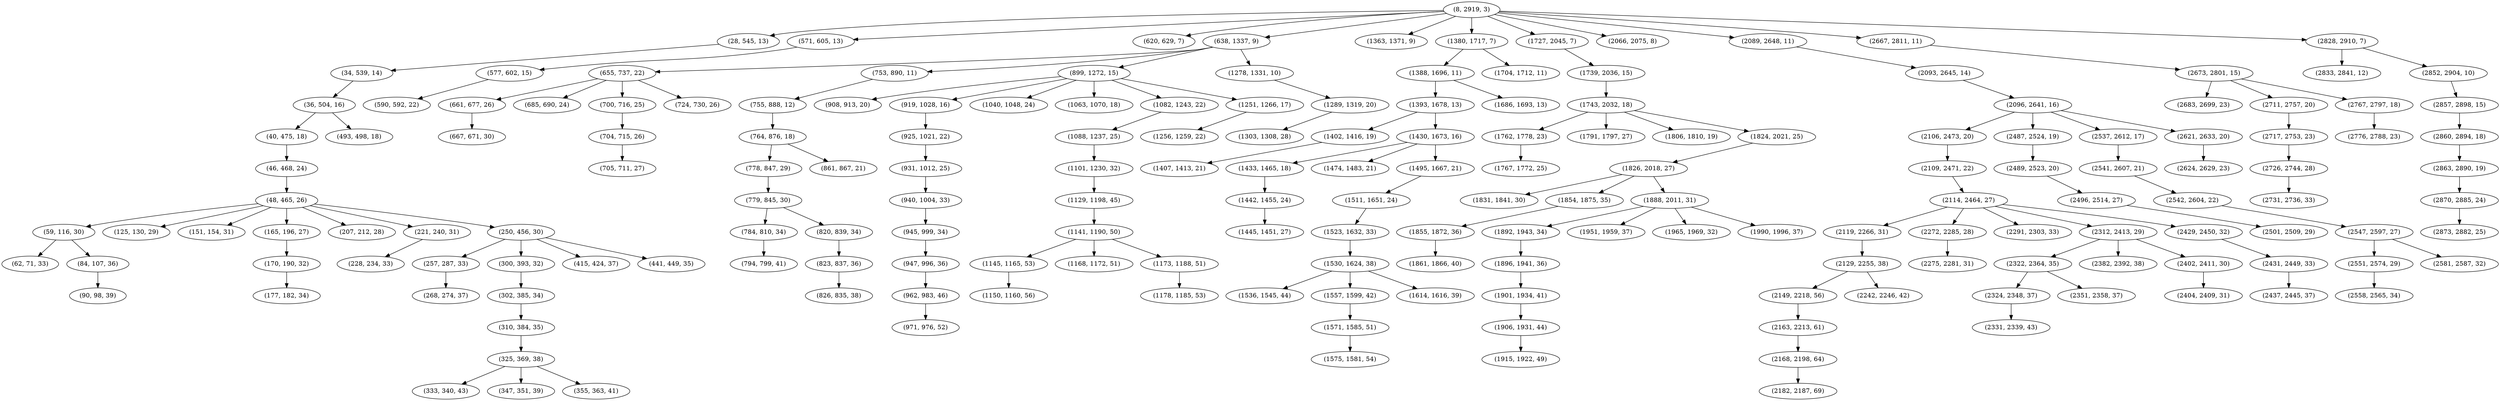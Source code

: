 digraph tree {
    "(8, 2919, 3)";
    "(28, 545, 13)";
    "(34, 539, 14)";
    "(36, 504, 16)";
    "(40, 475, 18)";
    "(46, 468, 24)";
    "(48, 465, 26)";
    "(59, 116, 30)";
    "(62, 71, 33)";
    "(84, 107, 36)";
    "(90, 98, 39)";
    "(125, 130, 29)";
    "(151, 154, 31)";
    "(165, 196, 27)";
    "(170, 190, 32)";
    "(177, 182, 34)";
    "(207, 212, 28)";
    "(221, 240, 31)";
    "(228, 234, 33)";
    "(250, 456, 30)";
    "(257, 287, 33)";
    "(268, 274, 37)";
    "(300, 393, 32)";
    "(302, 385, 34)";
    "(310, 384, 35)";
    "(325, 369, 38)";
    "(333, 340, 43)";
    "(347, 351, 39)";
    "(355, 363, 41)";
    "(415, 424, 37)";
    "(441, 449, 35)";
    "(493, 498, 18)";
    "(571, 605, 13)";
    "(577, 602, 15)";
    "(590, 592, 22)";
    "(620, 629, 7)";
    "(638, 1337, 9)";
    "(655, 737, 22)";
    "(661, 677, 26)";
    "(667, 671, 30)";
    "(685, 690, 24)";
    "(700, 716, 25)";
    "(704, 715, 26)";
    "(705, 711, 27)";
    "(724, 730, 26)";
    "(753, 890, 11)";
    "(755, 888, 12)";
    "(764, 876, 18)";
    "(778, 847, 29)";
    "(779, 845, 30)";
    "(784, 810, 34)";
    "(794, 799, 41)";
    "(820, 839, 34)";
    "(823, 837, 36)";
    "(826, 835, 38)";
    "(861, 867, 21)";
    "(899, 1272, 15)";
    "(908, 913, 20)";
    "(919, 1028, 16)";
    "(925, 1021, 22)";
    "(931, 1012, 25)";
    "(940, 1004, 33)";
    "(945, 999, 34)";
    "(947, 996, 36)";
    "(962, 983, 46)";
    "(971, 976, 52)";
    "(1040, 1048, 24)";
    "(1063, 1070, 18)";
    "(1082, 1243, 22)";
    "(1088, 1237, 25)";
    "(1101, 1230, 32)";
    "(1129, 1198, 45)";
    "(1141, 1190, 50)";
    "(1145, 1165, 53)";
    "(1150, 1160, 56)";
    "(1168, 1172, 51)";
    "(1173, 1188, 51)";
    "(1178, 1185, 53)";
    "(1251, 1266, 17)";
    "(1256, 1259, 22)";
    "(1278, 1331, 10)";
    "(1289, 1319, 20)";
    "(1303, 1308, 28)";
    "(1363, 1371, 9)";
    "(1380, 1717, 7)";
    "(1388, 1696, 11)";
    "(1393, 1678, 13)";
    "(1402, 1416, 19)";
    "(1407, 1413, 21)";
    "(1430, 1673, 16)";
    "(1433, 1465, 18)";
    "(1442, 1455, 24)";
    "(1445, 1451, 27)";
    "(1474, 1483, 21)";
    "(1495, 1667, 21)";
    "(1511, 1651, 24)";
    "(1523, 1632, 33)";
    "(1530, 1624, 38)";
    "(1536, 1545, 44)";
    "(1557, 1599, 42)";
    "(1571, 1585, 51)";
    "(1575, 1581, 54)";
    "(1614, 1616, 39)";
    "(1686, 1693, 13)";
    "(1704, 1712, 11)";
    "(1727, 2045, 7)";
    "(1739, 2036, 15)";
    "(1743, 2032, 18)";
    "(1762, 1778, 23)";
    "(1767, 1772, 25)";
    "(1791, 1797, 27)";
    "(1806, 1810, 19)";
    "(1824, 2021, 25)";
    "(1826, 2018, 27)";
    "(1831, 1841, 30)";
    "(1854, 1875, 35)";
    "(1855, 1872, 36)";
    "(1861, 1866, 40)";
    "(1888, 2011, 31)";
    "(1892, 1943, 34)";
    "(1896, 1941, 36)";
    "(1901, 1934, 41)";
    "(1906, 1931, 44)";
    "(1915, 1922, 49)";
    "(1951, 1959, 37)";
    "(1965, 1969, 32)";
    "(1990, 1996, 37)";
    "(2066, 2075, 8)";
    "(2089, 2648, 11)";
    "(2093, 2645, 14)";
    "(2096, 2641, 16)";
    "(2106, 2473, 20)";
    "(2109, 2471, 22)";
    "(2114, 2464, 27)";
    "(2119, 2266, 31)";
    "(2129, 2255, 38)";
    "(2149, 2218, 56)";
    "(2163, 2213, 61)";
    "(2168, 2198, 64)";
    "(2182, 2187, 69)";
    "(2242, 2246, 42)";
    "(2272, 2285, 28)";
    "(2275, 2281, 31)";
    "(2291, 2303, 33)";
    "(2312, 2413, 29)";
    "(2322, 2364, 35)";
    "(2324, 2348, 37)";
    "(2331, 2339, 43)";
    "(2351, 2358, 37)";
    "(2382, 2392, 38)";
    "(2402, 2411, 30)";
    "(2404, 2409, 31)";
    "(2429, 2450, 32)";
    "(2431, 2449, 33)";
    "(2437, 2445, 37)";
    "(2487, 2524, 19)";
    "(2489, 2523, 20)";
    "(2496, 2514, 27)";
    "(2501, 2509, 29)";
    "(2537, 2612, 17)";
    "(2541, 2607, 21)";
    "(2542, 2604, 22)";
    "(2547, 2597, 27)";
    "(2551, 2574, 29)";
    "(2558, 2565, 34)";
    "(2581, 2587, 32)";
    "(2621, 2633, 20)";
    "(2624, 2629, 23)";
    "(2667, 2811, 11)";
    "(2673, 2801, 15)";
    "(2683, 2699, 23)";
    "(2711, 2757, 20)";
    "(2717, 2753, 23)";
    "(2726, 2744, 28)";
    "(2731, 2736, 33)";
    "(2767, 2797, 18)";
    "(2776, 2788, 23)";
    "(2828, 2910, 7)";
    "(2833, 2841, 12)";
    "(2852, 2904, 10)";
    "(2857, 2898, 15)";
    "(2860, 2894, 18)";
    "(2863, 2890, 19)";
    "(2870, 2885, 24)";
    "(2873, 2882, 25)";
    "(8, 2919, 3)" -> "(28, 545, 13)";
    "(8, 2919, 3)" -> "(571, 605, 13)";
    "(8, 2919, 3)" -> "(620, 629, 7)";
    "(8, 2919, 3)" -> "(638, 1337, 9)";
    "(8, 2919, 3)" -> "(1363, 1371, 9)";
    "(8, 2919, 3)" -> "(1380, 1717, 7)";
    "(8, 2919, 3)" -> "(1727, 2045, 7)";
    "(8, 2919, 3)" -> "(2066, 2075, 8)";
    "(8, 2919, 3)" -> "(2089, 2648, 11)";
    "(8, 2919, 3)" -> "(2667, 2811, 11)";
    "(8, 2919, 3)" -> "(2828, 2910, 7)";
    "(28, 545, 13)" -> "(34, 539, 14)";
    "(34, 539, 14)" -> "(36, 504, 16)";
    "(36, 504, 16)" -> "(40, 475, 18)";
    "(36, 504, 16)" -> "(493, 498, 18)";
    "(40, 475, 18)" -> "(46, 468, 24)";
    "(46, 468, 24)" -> "(48, 465, 26)";
    "(48, 465, 26)" -> "(59, 116, 30)";
    "(48, 465, 26)" -> "(125, 130, 29)";
    "(48, 465, 26)" -> "(151, 154, 31)";
    "(48, 465, 26)" -> "(165, 196, 27)";
    "(48, 465, 26)" -> "(207, 212, 28)";
    "(48, 465, 26)" -> "(221, 240, 31)";
    "(48, 465, 26)" -> "(250, 456, 30)";
    "(59, 116, 30)" -> "(62, 71, 33)";
    "(59, 116, 30)" -> "(84, 107, 36)";
    "(84, 107, 36)" -> "(90, 98, 39)";
    "(165, 196, 27)" -> "(170, 190, 32)";
    "(170, 190, 32)" -> "(177, 182, 34)";
    "(221, 240, 31)" -> "(228, 234, 33)";
    "(250, 456, 30)" -> "(257, 287, 33)";
    "(250, 456, 30)" -> "(300, 393, 32)";
    "(250, 456, 30)" -> "(415, 424, 37)";
    "(250, 456, 30)" -> "(441, 449, 35)";
    "(257, 287, 33)" -> "(268, 274, 37)";
    "(300, 393, 32)" -> "(302, 385, 34)";
    "(302, 385, 34)" -> "(310, 384, 35)";
    "(310, 384, 35)" -> "(325, 369, 38)";
    "(325, 369, 38)" -> "(333, 340, 43)";
    "(325, 369, 38)" -> "(347, 351, 39)";
    "(325, 369, 38)" -> "(355, 363, 41)";
    "(571, 605, 13)" -> "(577, 602, 15)";
    "(577, 602, 15)" -> "(590, 592, 22)";
    "(638, 1337, 9)" -> "(655, 737, 22)";
    "(638, 1337, 9)" -> "(753, 890, 11)";
    "(638, 1337, 9)" -> "(899, 1272, 15)";
    "(638, 1337, 9)" -> "(1278, 1331, 10)";
    "(655, 737, 22)" -> "(661, 677, 26)";
    "(655, 737, 22)" -> "(685, 690, 24)";
    "(655, 737, 22)" -> "(700, 716, 25)";
    "(655, 737, 22)" -> "(724, 730, 26)";
    "(661, 677, 26)" -> "(667, 671, 30)";
    "(700, 716, 25)" -> "(704, 715, 26)";
    "(704, 715, 26)" -> "(705, 711, 27)";
    "(753, 890, 11)" -> "(755, 888, 12)";
    "(755, 888, 12)" -> "(764, 876, 18)";
    "(764, 876, 18)" -> "(778, 847, 29)";
    "(764, 876, 18)" -> "(861, 867, 21)";
    "(778, 847, 29)" -> "(779, 845, 30)";
    "(779, 845, 30)" -> "(784, 810, 34)";
    "(779, 845, 30)" -> "(820, 839, 34)";
    "(784, 810, 34)" -> "(794, 799, 41)";
    "(820, 839, 34)" -> "(823, 837, 36)";
    "(823, 837, 36)" -> "(826, 835, 38)";
    "(899, 1272, 15)" -> "(908, 913, 20)";
    "(899, 1272, 15)" -> "(919, 1028, 16)";
    "(899, 1272, 15)" -> "(1040, 1048, 24)";
    "(899, 1272, 15)" -> "(1063, 1070, 18)";
    "(899, 1272, 15)" -> "(1082, 1243, 22)";
    "(899, 1272, 15)" -> "(1251, 1266, 17)";
    "(919, 1028, 16)" -> "(925, 1021, 22)";
    "(925, 1021, 22)" -> "(931, 1012, 25)";
    "(931, 1012, 25)" -> "(940, 1004, 33)";
    "(940, 1004, 33)" -> "(945, 999, 34)";
    "(945, 999, 34)" -> "(947, 996, 36)";
    "(947, 996, 36)" -> "(962, 983, 46)";
    "(962, 983, 46)" -> "(971, 976, 52)";
    "(1082, 1243, 22)" -> "(1088, 1237, 25)";
    "(1088, 1237, 25)" -> "(1101, 1230, 32)";
    "(1101, 1230, 32)" -> "(1129, 1198, 45)";
    "(1129, 1198, 45)" -> "(1141, 1190, 50)";
    "(1141, 1190, 50)" -> "(1145, 1165, 53)";
    "(1141, 1190, 50)" -> "(1168, 1172, 51)";
    "(1141, 1190, 50)" -> "(1173, 1188, 51)";
    "(1145, 1165, 53)" -> "(1150, 1160, 56)";
    "(1173, 1188, 51)" -> "(1178, 1185, 53)";
    "(1251, 1266, 17)" -> "(1256, 1259, 22)";
    "(1278, 1331, 10)" -> "(1289, 1319, 20)";
    "(1289, 1319, 20)" -> "(1303, 1308, 28)";
    "(1380, 1717, 7)" -> "(1388, 1696, 11)";
    "(1380, 1717, 7)" -> "(1704, 1712, 11)";
    "(1388, 1696, 11)" -> "(1393, 1678, 13)";
    "(1388, 1696, 11)" -> "(1686, 1693, 13)";
    "(1393, 1678, 13)" -> "(1402, 1416, 19)";
    "(1393, 1678, 13)" -> "(1430, 1673, 16)";
    "(1402, 1416, 19)" -> "(1407, 1413, 21)";
    "(1430, 1673, 16)" -> "(1433, 1465, 18)";
    "(1430, 1673, 16)" -> "(1474, 1483, 21)";
    "(1430, 1673, 16)" -> "(1495, 1667, 21)";
    "(1433, 1465, 18)" -> "(1442, 1455, 24)";
    "(1442, 1455, 24)" -> "(1445, 1451, 27)";
    "(1495, 1667, 21)" -> "(1511, 1651, 24)";
    "(1511, 1651, 24)" -> "(1523, 1632, 33)";
    "(1523, 1632, 33)" -> "(1530, 1624, 38)";
    "(1530, 1624, 38)" -> "(1536, 1545, 44)";
    "(1530, 1624, 38)" -> "(1557, 1599, 42)";
    "(1530, 1624, 38)" -> "(1614, 1616, 39)";
    "(1557, 1599, 42)" -> "(1571, 1585, 51)";
    "(1571, 1585, 51)" -> "(1575, 1581, 54)";
    "(1727, 2045, 7)" -> "(1739, 2036, 15)";
    "(1739, 2036, 15)" -> "(1743, 2032, 18)";
    "(1743, 2032, 18)" -> "(1762, 1778, 23)";
    "(1743, 2032, 18)" -> "(1791, 1797, 27)";
    "(1743, 2032, 18)" -> "(1806, 1810, 19)";
    "(1743, 2032, 18)" -> "(1824, 2021, 25)";
    "(1762, 1778, 23)" -> "(1767, 1772, 25)";
    "(1824, 2021, 25)" -> "(1826, 2018, 27)";
    "(1826, 2018, 27)" -> "(1831, 1841, 30)";
    "(1826, 2018, 27)" -> "(1854, 1875, 35)";
    "(1826, 2018, 27)" -> "(1888, 2011, 31)";
    "(1854, 1875, 35)" -> "(1855, 1872, 36)";
    "(1855, 1872, 36)" -> "(1861, 1866, 40)";
    "(1888, 2011, 31)" -> "(1892, 1943, 34)";
    "(1888, 2011, 31)" -> "(1951, 1959, 37)";
    "(1888, 2011, 31)" -> "(1965, 1969, 32)";
    "(1888, 2011, 31)" -> "(1990, 1996, 37)";
    "(1892, 1943, 34)" -> "(1896, 1941, 36)";
    "(1896, 1941, 36)" -> "(1901, 1934, 41)";
    "(1901, 1934, 41)" -> "(1906, 1931, 44)";
    "(1906, 1931, 44)" -> "(1915, 1922, 49)";
    "(2089, 2648, 11)" -> "(2093, 2645, 14)";
    "(2093, 2645, 14)" -> "(2096, 2641, 16)";
    "(2096, 2641, 16)" -> "(2106, 2473, 20)";
    "(2096, 2641, 16)" -> "(2487, 2524, 19)";
    "(2096, 2641, 16)" -> "(2537, 2612, 17)";
    "(2096, 2641, 16)" -> "(2621, 2633, 20)";
    "(2106, 2473, 20)" -> "(2109, 2471, 22)";
    "(2109, 2471, 22)" -> "(2114, 2464, 27)";
    "(2114, 2464, 27)" -> "(2119, 2266, 31)";
    "(2114, 2464, 27)" -> "(2272, 2285, 28)";
    "(2114, 2464, 27)" -> "(2291, 2303, 33)";
    "(2114, 2464, 27)" -> "(2312, 2413, 29)";
    "(2114, 2464, 27)" -> "(2429, 2450, 32)";
    "(2119, 2266, 31)" -> "(2129, 2255, 38)";
    "(2129, 2255, 38)" -> "(2149, 2218, 56)";
    "(2129, 2255, 38)" -> "(2242, 2246, 42)";
    "(2149, 2218, 56)" -> "(2163, 2213, 61)";
    "(2163, 2213, 61)" -> "(2168, 2198, 64)";
    "(2168, 2198, 64)" -> "(2182, 2187, 69)";
    "(2272, 2285, 28)" -> "(2275, 2281, 31)";
    "(2312, 2413, 29)" -> "(2322, 2364, 35)";
    "(2312, 2413, 29)" -> "(2382, 2392, 38)";
    "(2312, 2413, 29)" -> "(2402, 2411, 30)";
    "(2322, 2364, 35)" -> "(2324, 2348, 37)";
    "(2322, 2364, 35)" -> "(2351, 2358, 37)";
    "(2324, 2348, 37)" -> "(2331, 2339, 43)";
    "(2402, 2411, 30)" -> "(2404, 2409, 31)";
    "(2429, 2450, 32)" -> "(2431, 2449, 33)";
    "(2431, 2449, 33)" -> "(2437, 2445, 37)";
    "(2487, 2524, 19)" -> "(2489, 2523, 20)";
    "(2489, 2523, 20)" -> "(2496, 2514, 27)";
    "(2496, 2514, 27)" -> "(2501, 2509, 29)";
    "(2537, 2612, 17)" -> "(2541, 2607, 21)";
    "(2541, 2607, 21)" -> "(2542, 2604, 22)";
    "(2542, 2604, 22)" -> "(2547, 2597, 27)";
    "(2547, 2597, 27)" -> "(2551, 2574, 29)";
    "(2547, 2597, 27)" -> "(2581, 2587, 32)";
    "(2551, 2574, 29)" -> "(2558, 2565, 34)";
    "(2621, 2633, 20)" -> "(2624, 2629, 23)";
    "(2667, 2811, 11)" -> "(2673, 2801, 15)";
    "(2673, 2801, 15)" -> "(2683, 2699, 23)";
    "(2673, 2801, 15)" -> "(2711, 2757, 20)";
    "(2673, 2801, 15)" -> "(2767, 2797, 18)";
    "(2711, 2757, 20)" -> "(2717, 2753, 23)";
    "(2717, 2753, 23)" -> "(2726, 2744, 28)";
    "(2726, 2744, 28)" -> "(2731, 2736, 33)";
    "(2767, 2797, 18)" -> "(2776, 2788, 23)";
    "(2828, 2910, 7)" -> "(2833, 2841, 12)";
    "(2828, 2910, 7)" -> "(2852, 2904, 10)";
    "(2852, 2904, 10)" -> "(2857, 2898, 15)";
    "(2857, 2898, 15)" -> "(2860, 2894, 18)";
    "(2860, 2894, 18)" -> "(2863, 2890, 19)";
    "(2863, 2890, 19)" -> "(2870, 2885, 24)";
    "(2870, 2885, 24)" -> "(2873, 2882, 25)";
}
